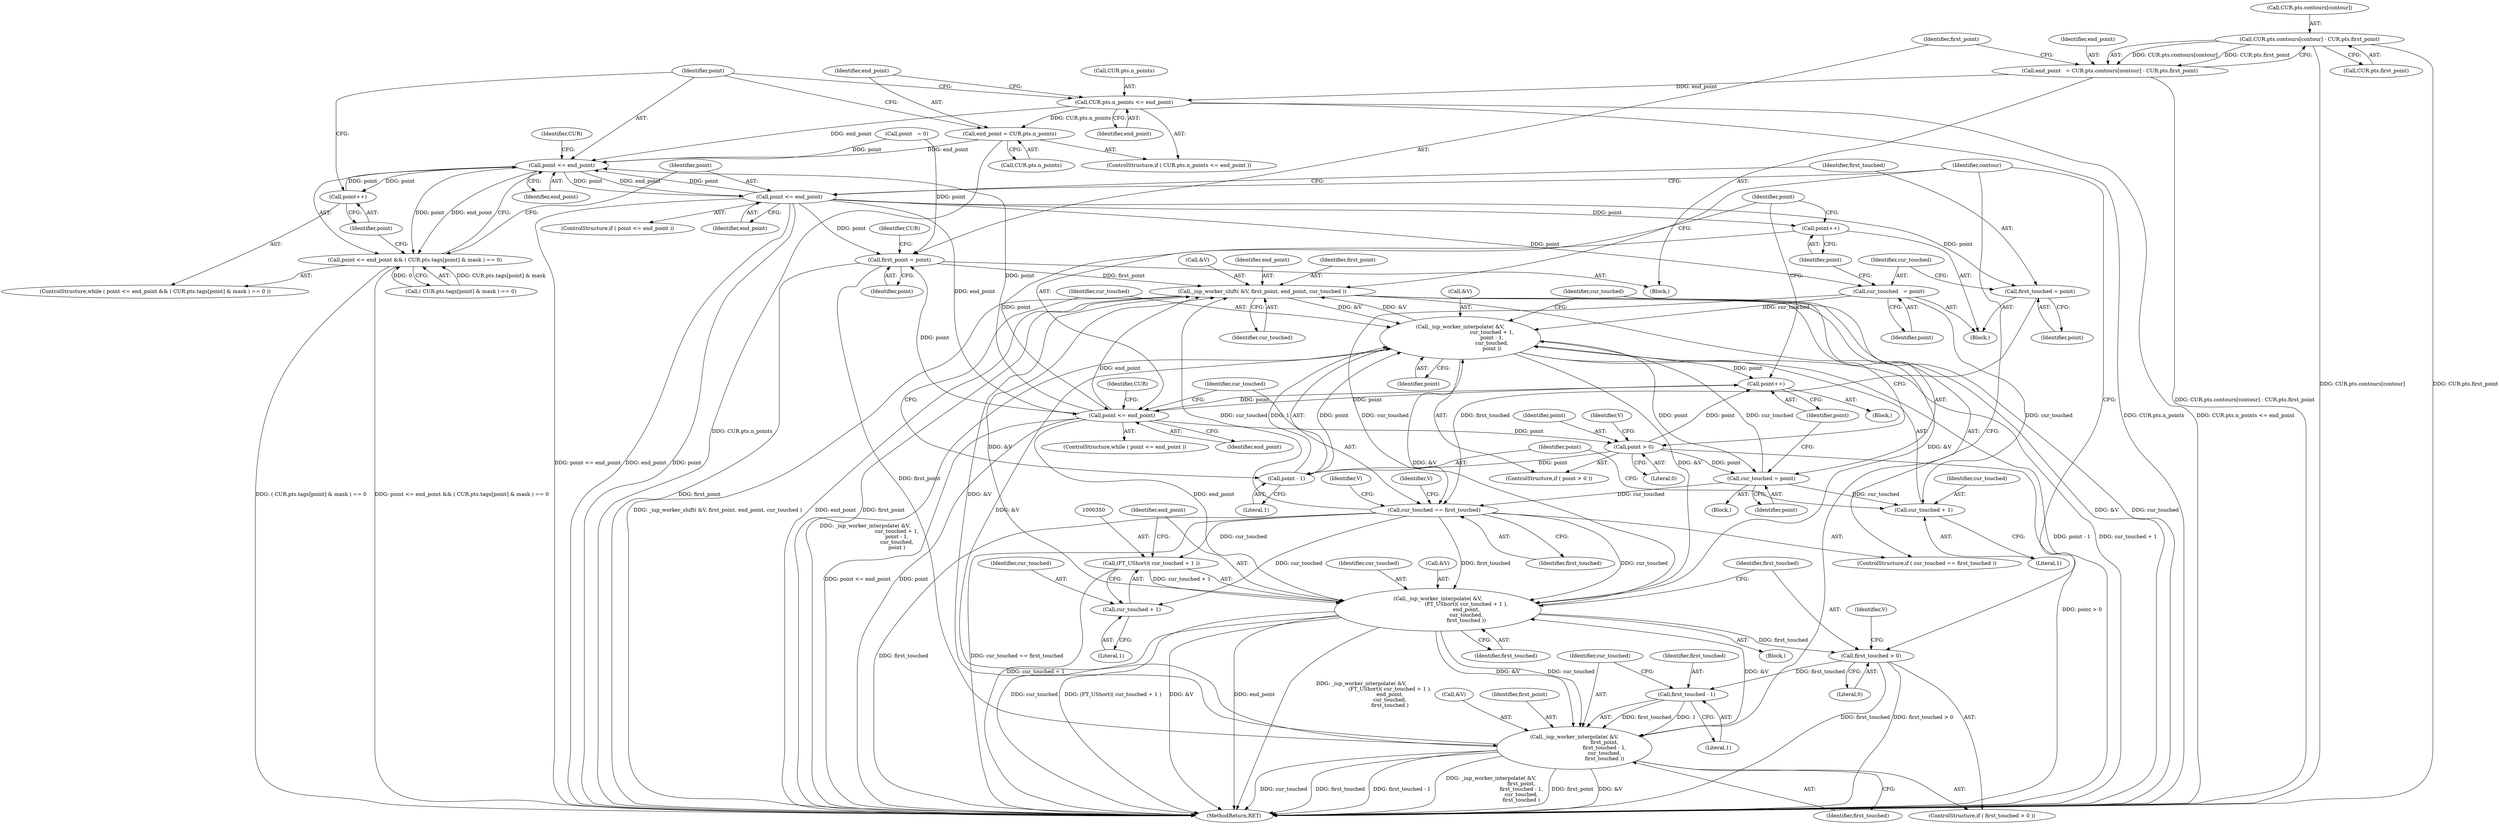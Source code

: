 digraph "0_savannah_888cd1843e935fe675cf2ac303116d4ed5b9d54b@array" {
"1000234" [label="(Call,CUR.pts.contours[contour] - CUR.pts.first_point)"];
"1000232" [label="(Call,end_point   = CUR.pts.contours[contour] - CUR.pts.first_point)"];
"1000251" [label="(Call,CUR.pts.n_points <= end_point)"];
"1000258" [label="(Call,end_point = CUR.pts.n_points)"];
"1000267" [label="(Call,point <= end_point)"];
"1000266" [label="(Call,point <= end_point && ( CUR.pts.tags[point] & mask ) == 0)"];
"1000281" [label="(Call,point++)"];
"1000284" [label="(Call,point <= end_point)"];
"1000247" [label="(Call,first_point = point)"];
"1000338" [label="(Call,_iup_worker_shift( &V, first_point, end_point, cur_touched ))"];
"1000318" [label="(Call,_iup_worker_interpolate( &V,\n                                       cur_touched + 1,\n                                       point - 1,\n                                       cur_touched,\n                                       point ))"];
"1000329" [label="(Call,cur_touched = point)"];
"1000321" [label="(Call,cur_touched + 1)"];
"1000335" [label="(Call,cur_touched == first_touched)"];
"1000349" [label="(Call,(FT_UShort)( cur_touched + 1 ))"];
"1000346" [label="(Call,_iup_worker_interpolate( &V,\n                                   (FT_UShort)( cur_touched + 1 ),\n                                   end_point,\n                                   cur_touched,\n                                   first_touched ))"];
"1000358" [label="(Call,first_touched > 0)"];
"1000365" [label="(Call,first_touched - 1)"];
"1000361" [label="(Call,_iup_worker_interpolate( &V,\n                                     first_point,\n                                     first_touched - 1,\n                                     cur_touched,\n                                     first_touched ))"];
"1000351" [label="(Call,cur_touched + 1)"];
"1000332" [label="(Call,point++)"];
"1000297" [label="(Call,point <= end_point)"];
"1000315" [label="(Call,point > 0)"];
"1000324" [label="(Call,point - 1)"];
"1000288" [label="(Call,first_touched = point)"];
"1000291" [label="(Call,cur_touched   = point)"];
"1000294" [label="(Call,point++)"];
"1000334" [label="(ControlStructure,if ( cur_touched == first_touched ))"];
"1000336" [label="(Identifier,cur_touched)"];
"1000251" [label="(Call,CUR.pts.n_points <= end_point)"];
"1000293" [label="(Identifier,point)"];
"1000339" [label="(Call,&V)"];
"1000325" [label="(Identifier,point)"];
"1000298" [label="(Identifier,point)"];
"1000333" [label="(Identifier,point)"];
"1000358" [label="(Call,first_touched > 0)"];
"1000324" [label="(Call,point - 1)"];
"1000296" [label="(ControlStructure,while ( point <= end_point ))"];
"1000371" [label="(Identifier,contour)"];
"1000289" [label="(Identifier,first_touched)"];
"1000270" [label="(Call,( CUR.pts.tags[point] & mask ) == 0)"];
"1000346" [label="(Call,_iup_worker_interpolate( &V,\n                                   (FT_UShort)( cur_touched + 1 ),\n                                   end_point,\n                                   cur_touched,\n                                   first_touched ))"];
"1000315" [label="(Call,point > 0)"];
"1000284" [label="(Call,point <= end_point)"];
"1000332" [label="(Call,point++)"];
"1000231" [label="(Block,)"];
"1000285" [label="(Identifier,point)"];
"1000361" [label="(Call,_iup_worker_interpolate( &V,\n                                     first_point,\n                                     first_touched - 1,\n                                     cur_touched,\n                                     first_touched ))"];
"1000343" [label="(Identifier,cur_touched)"];
"1000342" [label="(Identifier,end_point)"];
"1000257" [label="(Identifier,end_point)"];
"1000331" [label="(Identifier,point)"];
"1000338" [label="(Call,_iup_worker_shift( &V, first_point, end_point, cur_touched ))"];
"1000250" [label="(ControlStructure,if ( CUR.pts.n_points <= end_point ))"];
"1000290" [label="(Identifier,point)"];
"1000357" [label="(ControlStructure,if ( first_touched > 0 ))"];
"1000322" [label="(Identifier,cur_touched)"];
"1000291" [label="(Call,cur_touched   = point)"];
"1000269" [label="(Identifier,end_point)"];
"1000369" [label="(Identifier,first_touched)"];
"1000297" [label="(Call,point <= end_point)"];
"1000317" [label="(Literal,0)"];
"1000294" [label="(Call,point++)"];
"1000235" [label="(Call,CUR.pts.contours[contour])"];
"1000368" [label="(Identifier,cur_touched)"];
"1000345" [label="(Block,)"];
"1000283" [label="(ControlStructure,if ( point <= end_point ))"];
"1000288" [label="(Call,first_touched = point)"];
"1000366" [label="(Identifier,first_touched)"];
"1000352" [label="(Identifier,cur_touched)"];
"1000287" [label="(Block,)"];
"1000248" [label="(Identifier,first_point)"];
"1000354" [label="(Identifier,end_point)"];
"1000299" [label="(Identifier,end_point)"];
"1000275" [label="(Identifier,CUR)"];
"1000259" [label="(Identifier,end_point)"];
"1000318" [label="(Call,_iup_worker_interpolate( &V,\n                                       cur_touched + 1,\n                                       point - 1,\n                                       cur_touched,\n                                       point ))"];
"1000351" [label="(Call,cur_touched + 1)"];
"1000353" [label="(Literal,1)"];
"1000367" [label="(Literal,1)"];
"1000335" [label="(Call,cur_touched == first_touched)"];
"1000314" [label="(ControlStructure,if ( point > 0 ))"];
"1000267" [label="(Call,point <= end_point)"];
"1000232" [label="(Call,end_point   = CUR.pts.contours[contour] - CUR.pts.first_point)"];
"1000254" [label="(Identifier,CUR)"];
"1000323" [label="(Literal,1)"];
"1000282" [label="(Identifier,point)"];
"1000295" [label="(Identifier,point)"];
"1000286" [label="(Identifier,end_point)"];
"1000300" [label="(Block,)"];
"1000320" [label="(Identifier,V)"];
"1000307" [label="(Identifier,CUR)"];
"1000266" [label="(Call,point <= end_point && ( CUR.pts.tags[point] & mask ) == 0)"];
"1000328" [label="(Identifier,point)"];
"1000379" [label="(MethodReturn,RET)"];
"1000363" [label="(Identifier,V)"];
"1000281" [label="(Call,point++)"];
"1000326" [label="(Literal,1)"];
"1000247" [label="(Call,first_point = point)"];
"1000313" [label="(Block,)"];
"1000260" [label="(Call,CUR.pts.n_points)"];
"1000292" [label="(Identifier,cur_touched)"];
"1000242" [label="(Call,CUR.pts.first_point)"];
"1000252" [label="(Call,CUR.pts.n_points)"];
"1000355" [label="(Identifier,cur_touched)"];
"1000340" [label="(Identifier,V)"];
"1000227" [label="(Call,point   = 0)"];
"1000319" [label="(Call,&V)"];
"1000327" [label="(Identifier,cur_touched)"];
"1000348" [label="(Identifier,V)"];
"1000360" [label="(Literal,0)"];
"1000347" [label="(Call,&V)"];
"1000316" [label="(Identifier,point)"];
"1000362" [label="(Call,&V)"];
"1000341" [label="(Identifier,first_point)"];
"1000321" [label="(Call,cur_touched + 1)"];
"1000359" [label="(Identifier,first_touched)"];
"1000265" [label="(ControlStructure,while ( point <= end_point && ( CUR.pts.tags[point] & mask ) == 0 ))"];
"1000268" [label="(Identifier,point)"];
"1000349" [label="(Call,(FT_UShort)( cur_touched + 1 ))"];
"1000356" [label="(Identifier,first_touched)"];
"1000258" [label="(Call,end_point = CUR.pts.n_points)"];
"1000364" [label="(Identifier,first_point)"];
"1000233" [label="(Identifier,end_point)"];
"1000329" [label="(Call,cur_touched = point)"];
"1000365" [label="(Call,first_touched - 1)"];
"1000330" [label="(Identifier,cur_touched)"];
"1000234" [label="(Call,CUR.pts.contours[contour] - CUR.pts.first_point)"];
"1000337" [label="(Identifier,first_touched)"];
"1000249" [label="(Identifier,point)"];
"1000234" -> "1000232"  [label="AST: "];
"1000234" -> "1000242"  [label="CFG: "];
"1000235" -> "1000234"  [label="AST: "];
"1000242" -> "1000234"  [label="AST: "];
"1000232" -> "1000234"  [label="CFG: "];
"1000234" -> "1000379"  [label="DDG: CUR.pts.contours[contour]"];
"1000234" -> "1000379"  [label="DDG: CUR.pts.first_point"];
"1000234" -> "1000232"  [label="DDG: CUR.pts.contours[contour]"];
"1000234" -> "1000232"  [label="DDG: CUR.pts.first_point"];
"1000232" -> "1000231"  [label="AST: "];
"1000233" -> "1000232"  [label="AST: "];
"1000248" -> "1000232"  [label="CFG: "];
"1000232" -> "1000379"  [label="DDG: CUR.pts.contours[contour] - CUR.pts.first_point"];
"1000232" -> "1000251"  [label="DDG: end_point"];
"1000251" -> "1000250"  [label="AST: "];
"1000251" -> "1000257"  [label="CFG: "];
"1000252" -> "1000251"  [label="AST: "];
"1000257" -> "1000251"  [label="AST: "];
"1000259" -> "1000251"  [label="CFG: "];
"1000268" -> "1000251"  [label="CFG: "];
"1000251" -> "1000379"  [label="DDG: CUR.pts.n_points <= end_point"];
"1000251" -> "1000379"  [label="DDG: CUR.pts.n_points"];
"1000251" -> "1000258"  [label="DDG: CUR.pts.n_points"];
"1000251" -> "1000267"  [label="DDG: end_point"];
"1000258" -> "1000250"  [label="AST: "];
"1000258" -> "1000260"  [label="CFG: "];
"1000259" -> "1000258"  [label="AST: "];
"1000260" -> "1000258"  [label="AST: "];
"1000268" -> "1000258"  [label="CFG: "];
"1000258" -> "1000379"  [label="DDG: CUR.pts.n_points"];
"1000258" -> "1000267"  [label="DDG: end_point"];
"1000267" -> "1000266"  [label="AST: "];
"1000267" -> "1000269"  [label="CFG: "];
"1000268" -> "1000267"  [label="AST: "];
"1000269" -> "1000267"  [label="AST: "];
"1000275" -> "1000267"  [label="CFG: "];
"1000266" -> "1000267"  [label="CFG: "];
"1000267" -> "1000266"  [label="DDG: point"];
"1000267" -> "1000266"  [label="DDG: end_point"];
"1000281" -> "1000267"  [label="DDG: point"];
"1000297" -> "1000267"  [label="DDG: point"];
"1000284" -> "1000267"  [label="DDG: point"];
"1000227" -> "1000267"  [label="DDG: point"];
"1000267" -> "1000281"  [label="DDG: point"];
"1000267" -> "1000284"  [label="DDG: point"];
"1000267" -> "1000284"  [label="DDG: end_point"];
"1000266" -> "1000265"  [label="AST: "];
"1000266" -> "1000270"  [label="CFG: "];
"1000270" -> "1000266"  [label="AST: "];
"1000282" -> "1000266"  [label="CFG: "];
"1000285" -> "1000266"  [label="CFG: "];
"1000266" -> "1000379"  [label="DDG: point <= end_point && ( CUR.pts.tags[point] & mask ) == 0"];
"1000266" -> "1000379"  [label="DDG: ( CUR.pts.tags[point] & mask ) == 0"];
"1000270" -> "1000266"  [label="DDG: CUR.pts.tags[point] & mask"];
"1000270" -> "1000266"  [label="DDG: 0"];
"1000281" -> "1000265"  [label="AST: "];
"1000281" -> "1000282"  [label="CFG: "];
"1000282" -> "1000281"  [label="AST: "];
"1000268" -> "1000281"  [label="CFG: "];
"1000284" -> "1000283"  [label="AST: "];
"1000284" -> "1000286"  [label="CFG: "];
"1000285" -> "1000284"  [label="AST: "];
"1000286" -> "1000284"  [label="AST: "];
"1000289" -> "1000284"  [label="CFG: "];
"1000371" -> "1000284"  [label="CFG: "];
"1000284" -> "1000379"  [label="DDG: end_point"];
"1000284" -> "1000379"  [label="DDG: point"];
"1000284" -> "1000379"  [label="DDG: point <= end_point"];
"1000284" -> "1000247"  [label="DDG: point"];
"1000284" -> "1000288"  [label="DDG: point"];
"1000284" -> "1000291"  [label="DDG: point"];
"1000284" -> "1000294"  [label="DDG: point"];
"1000284" -> "1000297"  [label="DDG: end_point"];
"1000247" -> "1000231"  [label="AST: "];
"1000247" -> "1000249"  [label="CFG: "];
"1000248" -> "1000247"  [label="AST: "];
"1000249" -> "1000247"  [label="AST: "];
"1000254" -> "1000247"  [label="CFG: "];
"1000247" -> "1000379"  [label="DDG: first_point"];
"1000297" -> "1000247"  [label="DDG: point"];
"1000227" -> "1000247"  [label="DDG: point"];
"1000247" -> "1000338"  [label="DDG: first_point"];
"1000247" -> "1000361"  [label="DDG: first_point"];
"1000338" -> "1000334"  [label="AST: "];
"1000338" -> "1000343"  [label="CFG: "];
"1000339" -> "1000338"  [label="AST: "];
"1000341" -> "1000338"  [label="AST: "];
"1000342" -> "1000338"  [label="AST: "];
"1000343" -> "1000338"  [label="AST: "];
"1000371" -> "1000338"  [label="CFG: "];
"1000338" -> "1000379"  [label="DDG: &V"];
"1000338" -> "1000379"  [label="DDG: cur_touched"];
"1000338" -> "1000379"  [label="DDG: _iup_worker_shift( &V, first_point, end_point, cur_touched )"];
"1000338" -> "1000379"  [label="DDG: end_point"];
"1000338" -> "1000379"  [label="DDG: first_point"];
"1000338" -> "1000318"  [label="DDG: &V"];
"1000318" -> "1000338"  [label="DDG: &V"];
"1000346" -> "1000338"  [label="DDG: &V"];
"1000361" -> "1000338"  [label="DDG: &V"];
"1000297" -> "1000338"  [label="DDG: end_point"];
"1000335" -> "1000338"  [label="DDG: cur_touched"];
"1000338" -> "1000346"  [label="DDG: &V"];
"1000318" -> "1000314"  [label="AST: "];
"1000318" -> "1000328"  [label="CFG: "];
"1000319" -> "1000318"  [label="AST: "];
"1000321" -> "1000318"  [label="AST: "];
"1000324" -> "1000318"  [label="AST: "];
"1000327" -> "1000318"  [label="AST: "];
"1000328" -> "1000318"  [label="AST: "];
"1000330" -> "1000318"  [label="CFG: "];
"1000318" -> "1000379"  [label="DDG: _iup_worker_interpolate( &V,\n                                       cur_touched + 1,\n                                       point - 1,\n                                       cur_touched,\n                                       point )"];
"1000318" -> "1000379"  [label="DDG: point - 1"];
"1000318" -> "1000379"  [label="DDG: cur_touched + 1"];
"1000346" -> "1000318"  [label="DDG: &V"];
"1000361" -> "1000318"  [label="DDG: &V"];
"1000291" -> "1000318"  [label="DDG: cur_touched"];
"1000329" -> "1000318"  [label="DDG: cur_touched"];
"1000324" -> "1000318"  [label="DDG: point"];
"1000324" -> "1000318"  [label="DDG: 1"];
"1000318" -> "1000329"  [label="DDG: point"];
"1000318" -> "1000332"  [label="DDG: point"];
"1000318" -> "1000346"  [label="DDG: &V"];
"1000329" -> "1000313"  [label="AST: "];
"1000329" -> "1000331"  [label="CFG: "];
"1000330" -> "1000329"  [label="AST: "];
"1000331" -> "1000329"  [label="AST: "];
"1000333" -> "1000329"  [label="CFG: "];
"1000329" -> "1000321"  [label="DDG: cur_touched"];
"1000315" -> "1000329"  [label="DDG: point"];
"1000329" -> "1000335"  [label="DDG: cur_touched"];
"1000321" -> "1000323"  [label="CFG: "];
"1000322" -> "1000321"  [label="AST: "];
"1000323" -> "1000321"  [label="AST: "];
"1000325" -> "1000321"  [label="CFG: "];
"1000291" -> "1000321"  [label="DDG: cur_touched"];
"1000335" -> "1000334"  [label="AST: "];
"1000335" -> "1000337"  [label="CFG: "];
"1000336" -> "1000335"  [label="AST: "];
"1000337" -> "1000335"  [label="AST: "];
"1000340" -> "1000335"  [label="CFG: "];
"1000348" -> "1000335"  [label="CFG: "];
"1000335" -> "1000379"  [label="DDG: first_touched"];
"1000335" -> "1000379"  [label="DDG: cur_touched == first_touched"];
"1000291" -> "1000335"  [label="DDG: cur_touched"];
"1000288" -> "1000335"  [label="DDG: first_touched"];
"1000335" -> "1000349"  [label="DDG: cur_touched"];
"1000335" -> "1000351"  [label="DDG: cur_touched"];
"1000335" -> "1000346"  [label="DDG: cur_touched"];
"1000335" -> "1000346"  [label="DDG: first_touched"];
"1000349" -> "1000346"  [label="AST: "];
"1000349" -> "1000351"  [label="CFG: "];
"1000350" -> "1000349"  [label="AST: "];
"1000351" -> "1000349"  [label="AST: "];
"1000354" -> "1000349"  [label="CFG: "];
"1000349" -> "1000379"  [label="DDG: cur_touched + 1"];
"1000349" -> "1000346"  [label="DDG: cur_touched + 1"];
"1000346" -> "1000345"  [label="AST: "];
"1000346" -> "1000356"  [label="CFG: "];
"1000347" -> "1000346"  [label="AST: "];
"1000354" -> "1000346"  [label="AST: "];
"1000355" -> "1000346"  [label="AST: "];
"1000356" -> "1000346"  [label="AST: "];
"1000359" -> "1000346"  [label="CFG: "];
"1000346" -> "1000379"  [label="DDG: (FT_UShort)( cur_touched + 1 )"];
"1000346" -> "1000379"  [label="DDG: &V"];
"1000346" -> "1000379"  [label="DDG: end_point"];
"1000346" -> "1000379"  [label="DDG: _iup_worker_interpolate( &V,\n                                   (FT_UShort)( cur_touched + 1 ),\n                                   end_point,\n                                   cur_touched,\n                                   first_touched )"];
"1000346" -> "1000379"  [label="DDG: cur_touched"];
"1000361" -> "1000346"  [label="DDG: &V"];
"1000297" -> "1000346"  [label="DDG: end_point"];
"1000346" -> "1000358"  [label="DDG: first_touched"];
"1000346" -> "1000361"  [label="DDG: &V"];
"1000346" -> "1000361"  [label="DDG: cur_touched"];
"1000358" -> "1000357"  [label="AST: "];
"1000358" -> "1000360"  [label="CFG: "];
"1000359" -> "1000358"  [label="AST: "];
"1000360" -> "1000358"  [label="AST: "];
"1000363" -> "1000358"  [label="CFG: "];
"1000371" -> "1000358"  [label="CFG: "];
"1000358" -> "1000379"  [label="DDG: first_touched > 0"];
"1000358" -> "1000379"  [label="DDG: first_touched"];
"1000358" -> "1000365"  [label="DDG: first_touched"];
"1000365" -> "1000361"  [label="AST: "];
"1000365" -> "1000367"  [label="CFG: "];
"1000366" -> "1000365"  [label="AST: "];
"1000367" -> "1000365"  [label="AST: "];
"1000368" -> "1000365"  [label="CFG: "];
"1000365" -> "1000361"  [label="DDG: first_touched"];
"1000365" -> "1000361"  [label="DDG: 1"];
"1000361" -> "1000357"  [label="AST: "];
"1000361" -> "1000369"  [label="CFG: "];
"1000362" -> "1000361"  [label="AST: "];
"1000364" -> "1000361"  [label="AST: "];
"1000368" -> "1000361"  [label="AST: "];
"1000369" -> "1000361"  [label="AST: "];
"1000371" -> "1000361"  [label="CFG: "];
"1000361" -> "1000379"  [label="DDG: cur_touched"];
"1000361" -> "1000379"  [label="DDG: first_touched"];
"1000361" -> "1000379"  [label="DDG: first_touched - 1"];
"1000361" -> "1000379"  [label="DDG: _iup_worker_interpolate( &V,\n                                     first_point,\n                                     first_touched - 1,\n                                     cur_touched,\n                                     first_touched )"];
"1000361" -> "1000379"  [label="DDG: first_point"];
"1000361" -> "1000379"  [label="DDG: &V"];
"1000351" -> "1000353"  [label="CFG: "];
"1000352" -> "1000351"  [label="AST: "];
"1000353" -> "1000351"  [label="AST: "];
"1000332" -> "1000300"  [label="AST: "];
"1000332" -> "1000333"  [label="CFG: "];
"1000333" -> "1000332"  [label="AST: "];
"1000298" -> "1000332"  [label="CFG: "];
"1000332" -> "1000297"  [label="DDG: point"];
"1000297" -> "1000332"  [label="DDG: point"];
"1000315" -> "1000332"  [label="DDG: point"];
"1000297" -> "1000296"  [label="AST: "];
"1000297" -> "1000299"  [label="CFG: "];
"1000298" -> "1000297"  [label="AST: "];
"1000299" -> "1000297"  [label="AST: "];
"1000307" -> "1000297"  [label="CFG: "];
"1000336" -> "1000297"  [label="CFG: "];
"1000297" -> "1000379"  [label="DDG: point <= end_point"];
"1000297" -> "1000379"  [label="DDG: point"];
"1000294" -> "1000297"  [label="DDG: point"];
"1000297" -> "1000315"  [label="DDG: point"];
"1000315" -> "1000314"  [label="AST: "];
"1000315" -> "1000317"  [label="CFG: "];
"1000316" -> "1000315"  [label="AST: "];
"1000317" -> "1000315"  [label="AST: "];
"1000320" -> "1000315"  [label="CFG: "];
"1000330" -> "1000315"  [label="CFG: "];
"1000315" -> "1000379"  [label="DDG: point > 0"];
"1000315" -> "1000324"  [label="DDG: point"];
"1000324" -> "1000326"  [label="CFG: "];
"1000325" -> "1000324"  [label="AST: "];
"1000326" -> "1000324"  [label="AST: "];
"1000327" -> "1000324"  [label="CFG: "];
"1000288" -> "1000287"  [label="AST: "];
"1000288" -> "1000290"  [label="CFG: "];
"1000289" -> "1000288"  [label="AST: "];
"1000290" -> "1000288"  [label="AST: "];
"1000292" -> "1000288"  [label="CFG: "];
"1000291" -> "1000287"  [label="AST: "];
"1000291" -> "1000293"  [label="CFG: "];
"1000292" -> "1000291"  [label="AST: "];
"1000293" -> "1000291"  [label="AST: "];
"1000295" -> "1000291"  [label="CFG: "];
"1000294" -> "1000287"  [label="AST: "];
"1000294" -> "1000295"  [label="CFG: "];
"1000295" -> "1000294"  [label="AST: "];
"1000298" -> "1000294"  [label="CFG: "];
}
